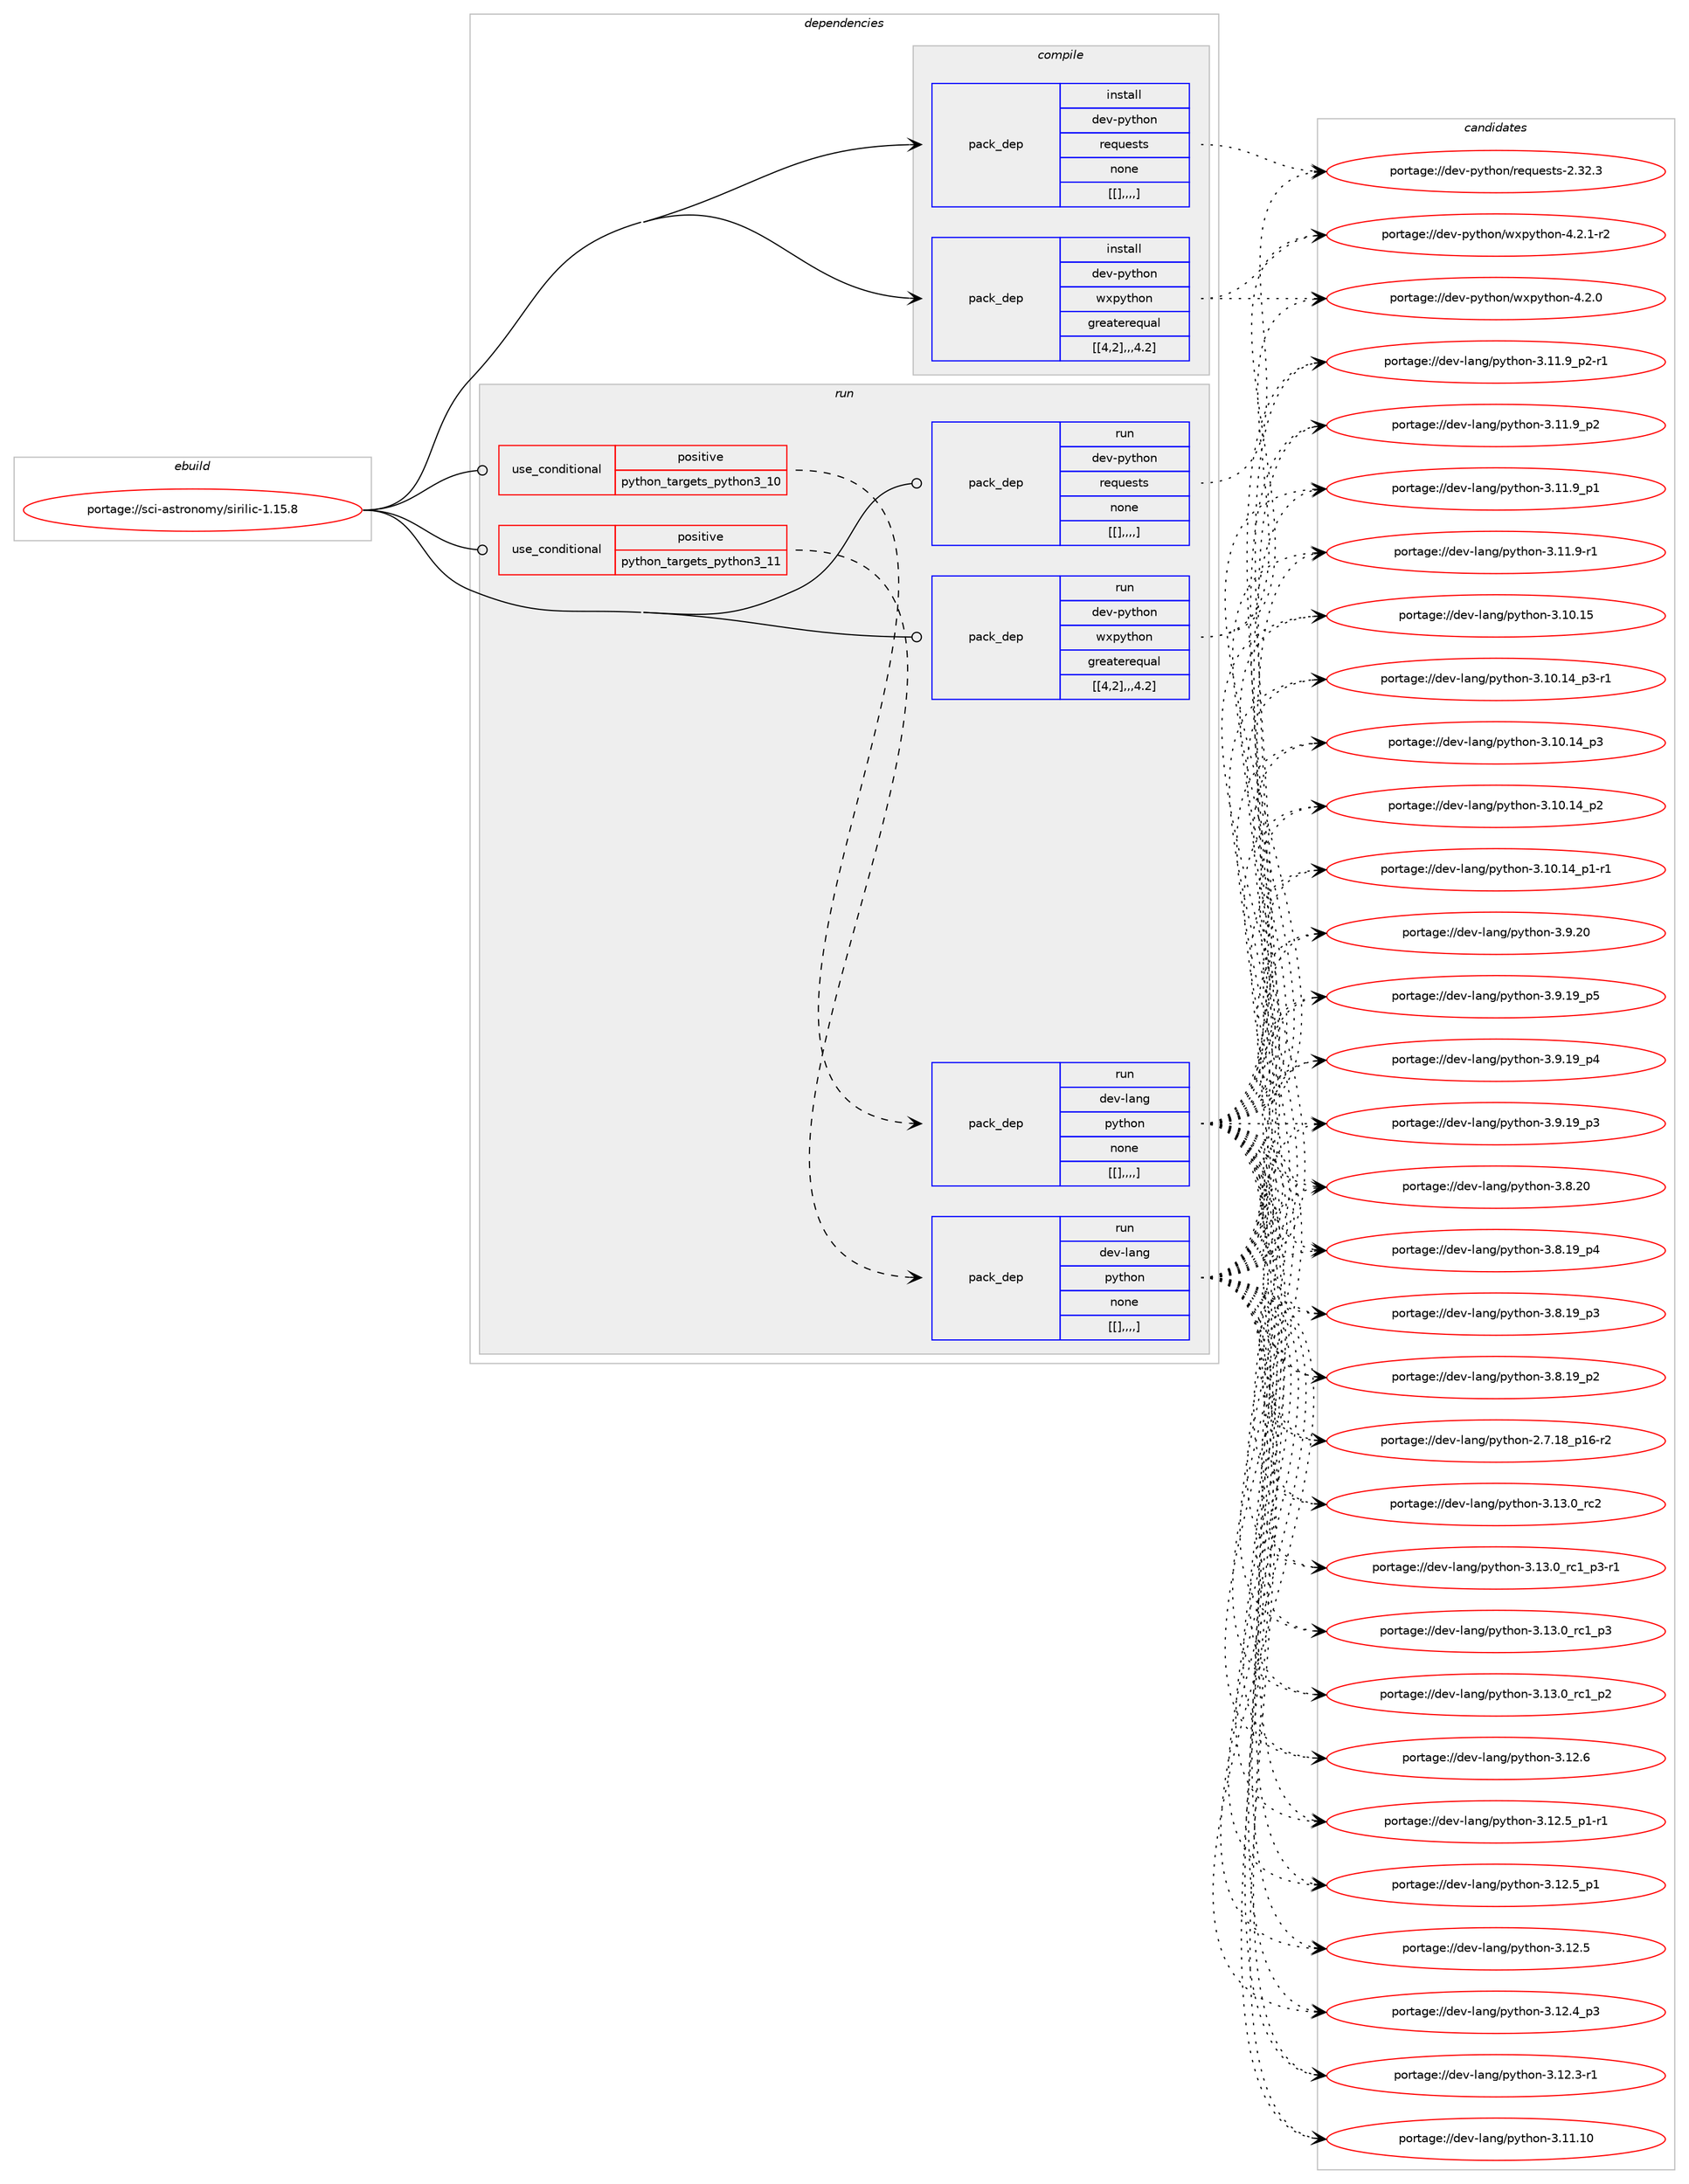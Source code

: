 digraph prolog {

# *************
# Graph options
# *************

newrank=true;
concentrate=true;
compound=true;
graph [rankdir=LR,fontname=Helvetica,fontsize=10,ranksep=1.5];#, ranksep=2.5, nodesep=0.2];
edge  [arrowhead=vee];
node  [fontname=Helvetica,fontsize=10];

# **********
# The ebuild
# **********

subgraph cluster_leftcol {
color=gray;
label=<<i>ebuild</i>>;
id [label="portage://sci-astronomy/sirilic-1.15.8", color=red, width=4, href="../sci-astronomy/sirilic-1.15.8.svg"];
}

# ****************
# The dependencies
# ****************

subgraph cluster_midcol {
color=gray;
label=<<i>dependencies</i>>;
subgraph cluster_compile {
fillcolor="#eeeeee";
style=filled;
label=<<i>compile</i>>;
subgraph pack297270 {
dependency407785 [label=<<TABLE BORDER="0" CELLBORDER="1" CELLSPACING="0" CELLPADDING="4" WIDTH="220"><TR><TD ROWSPAN="6" CELLPADDING="30">pack_dep</TD></TR><TR><TD WIDTH="110">install</TD></TR><TR><TD>dev-python</TD></TR><TR><TD>requests</TD></TR><TR><TD>none</TD></TR><TR><TD>[[],,,,]</TD></TR></TABLE>>, shape=none, color=blue];
}
id:e -> dependency407785:w [weight=20,style="solid",arrowhead="vee"];
subgraph pack297271 {
dependency407786 [label=<<TABLE BORDER="0" CELLBORDER="1" CELLSPACING="0" CELLPADDING="4" WIDTH="220"><TR><TD ROWSPAN="6" CELLPADDING="30">pack_dep</TD></TR><TR><TD WIDTH="110">install</TD></TR><TR><TD>dev-python</TD></TR><TR><TD>wxpython</TD></TR><TR><TD>greaterequal</TD></TR><TR><TD>[[4,2],,,4.2]</TD></TR></TABLE>>, shape=none, color=blue];
}
id:e -> dependency407786:w [weight=20,style="solid",arrowhead="vee"];
}
subgraph cluster_compileandrun {
fillcolor="#eeeeee";
style=filled;
label=<<i>compile and run</i>>;
}
subgraph cluster_run {
fillcolor="#eeeeee";
style=filled;
label=<<i>run</i>>;
subgraph cond107560 {
dependency407787 [label=<<TABLE BORDER="0" CELLBORDER="1" CELLSPACING="0" CELLPADDING="4"><TR><TD ROWSPAN="3" CELLPADDING="10">use_conditional</TD></TR><TR><TD>positive</TD></TR><TR><TD>python_targets_python3_10</TD></TR></TABLE>>, shape=none, color=red];
subgraph pack297272 {
dependency407788 [label=<<TABLE BORDER="0" CELLBORDER="1" CELLSPACING="0" CELLPADDING="4" WIDTH="220"><TR><TD ROWSPAN="6" CELLPADDING="30">pack_dep</TD></TR><TR><TD WIDTH="110">run</TD></TR><TR><TD>dev-lang</TD></TR><TR><TD>python</TD></TR><TR><TD>none</TD></TR><TR><TD>[[],,,,]</TD></TR></TABLE>>, shape=none, color=blue];
}
dependency407787:e -> dependency407788:w [weight=20,style="dashed",arrowhead="vee"];
}
id:e -> dependency407787:w [weight=20,style="solid",arrowhead="odot"];
subgraph cond107561 {
dependency407789 [label=<<TABLE BORDER="0" CELLBORDER="1" CELLSPACING="0" CELLPADDING="4"><TR><TD ROWSPAN="3" CELLPADDING="10">use_conditional</TD></TR><TR><TD>positive</TD></TR><TR><TD>python_targets_python3_11</TD></TR></TABLE>>, shape=none, color=red];
subgraph pack297273 {
dependency407790 [label=<<TABLE BORDER="0" CELLBORDER="1" CELLSPACING="0" CELLPADDING="4" WIDTH="220"><TR><TD ROWSPAN="6" CELLPADDING="30">pack_dep</TD></TR><TR><TD WIDTH="110">run</TD></TR><TR><TD>dev-lang</TD></TR><TR><TD>python</TD></TR><TR><TD>none</TD></TR><TR><TD>[[],,,,]</TD></TR></TABLE>>, shape=none, color=blue];
}
dependency407789:e -> dependency407790:w [weight=20,style="dashed",arrowhead="vee"];
}
id:e -> dependency407789:w [weight=20,style="solid",arrowhead="odot"];
subgraph pack297274 {
dependency407791 [label=<<TABLE BORDER="0" CELLBORDER="1" CELLSPACING="0" CELLPADDING="4" WIDTH="220"><TR><TD ROWSPAN="6" CELLPADDING="30">pack_dep</TD></TR><TR><TD WIDTH="110">run</TD></TR><TR><TD>dev-python</TD></TR><TR><TD>requests</TD></TR><TR><TD>none</TD></TR><TR><TD>[[],,,,]</TD></TR></TABLE>>, shape=none, color=blue];
}
id:e -> dependency407791:w [weight=20,style="solid",arrowhead="odot"];
subgraph pack297275 {
dependency407792 [label=<<TABLE BORDER="0" CELLBORDER="1" CELLSPACING="0" CELLPADDING="4" WIDTH="220"><TR><TD ROWSPAN="6" CELLPADDING="30">pack_dep</TD></TR><TR><TD WIDTH="110">run</TD></TR><TR><TD>dev-python</TD></TR><TR><TD>wxpython</TD></TR><TR><TD>greaterequal</TD></TR><TR><TD>[[4,2],,,4.2]</TD></TR></TABLE>>, shape=none, color=blue];
}
id:e -> dependency407792:w [weight=20,style="solid",arrowhead="odot"];
}
}

# **************
# The candidates
# **************

subgraph cluster_choices {
rank=same;
color=gray;
label=<<i>candidates</i>>;

subgraph choice297270 {
color=black;
nodesep=1;
choice100101118451121211161041111104711410111311710111511611545504651504651 [label="portage://dev-python/requests-2.32.3", color=red, width=4,href="../dev-python/requests-2.32.3.svg"];
dependency407785:e -> choice100101118451121211161041111104711410111311710111511611545504651504651:w [style=dotted,weight="100"];
}
subgraph choice297271 {
color=black;
nodesep=1;
choice10010111845112121116104111110471191201121211161041111104552465046494511450 [label="portage://dev-python/wxpython-4.2.1-r2", color=red, width=4,href="../dev-python/wxpython-4.2.1-r2.svg"];
choice1001011184511212111610411111047119120112121116104111110455246504648 [label="portage://dev-python/wxpython-4.2.0", color=red, width=4,href="../dev-python/wxpython-4.2.0.svg"];
dependency407786:e -> choice10010111845112121116104111110471191201121211161041111104552465046494511450:w [style=dotted,weight="100"];
dependency407786:e -> choice1001011184511212111610411111047119120112121116104111110455246504648:w [style=dotted,weight="100"];
}
subgraph choice297272 {
color=black;
nodesep=1;
choice10010111845108971101034711212111610411111045514649514648951149950 [label="portage://dev-lang/python-3.13.0_rc2", color=red, width=4,href="../dev-lang/python-3.13.0_rc2.svg"];
choice1001011184510897110103471121211161041111104551464951464895114994995112514511449 [label="portage://dev-lang/python-3.13.0_rc1_p3-r1", color=red, width=4,href="../dev-lang/python-3.13.0_rc1_p3-r1.svg"];
choice100101118451089711010347112121116104111110455146495146489511499499511251 [label="portage://dev-lang/python-3.13.0_rc1_p3", color=red, width=4,href="../dev-lang/python-3.13.0_rc1_p3.svg"];
choice100101118451089711010347112121116104111110455146495146489511499499511250 [label="portage://dev-lang/python-3.13.0_rc1_p2", color=red, width=4,href="../dev-lang/python-3.13.0_rc1_p2.svg"];
choice10010111845108971101034711212111610411111045514649504654 [label="portage://dev-lang/python-3.12.6", color=red, width=4,href="../dev-lang/python-3.12.6.svg"];
choice1001011184510897110103471121211161041111104551464950465395112494511449 [label="portage://dev-lang/python-3.12.5_p1-r1", color=red, width=4,href="../dev-lang/python-3.12.5_p1-r1.svg"];
choice100101118451089711010347112121116104111110455146495046539511249 [label="portage://dev-lang/python-3.12.5_p1", color=red, width=4,href="../dev-lang/python-3.12.5_p1.svg"];
choice10010111845108971101034711212111610411111045514649504653 [label="portage://dev-lang/python-3.12.5", color=red, width=4,href="../dev-lang/python-3.12.5.svg"];
choice100101118451089711010347112121116104111110455146495046529511251 [label="portage://dev-lang/python-3.12.4_p3", color=red, width=4,href="../dev-lang/python-3.12.4_p3.svg"];
choice100101118451089711010347112121116104111110455146495046514511449 [label="portage://dev-lang/python-3.12.3-r1", color=red, width=4,href="../dev-lang/python-3.12.3-r1.svg"];
choice1001011184510897110103471121211161041111104551464949464948 [label="portage://dev-lang/python-3.11.10", color=red, width=4,href="../dev-lang/python-3.11.10.svg"];
choice1001011184510897110103471121211161041111104551464949465795112504511449 [label="portage://dev-lang/python-3.11.9_p2-r1", color=red, width=4,href="../dev-lang/python-3.11.9_p2-r1.svg"];
choice100101118451089711010347112121116104111110455146494946579511250 [label="portage://dev-lang/python-3.11.9_p2", color=red, width=4,href="../dev-lang/python-3.11.9_p2.svg"];
choice100101118451089711010347112121116104111110455146494946579511249 [label="portage://dev-lang/python-3.11.9_p1", color=red, width=4,href="../dev-lang/python-3.11.9_p1.svg"];
choice100101118451089711010347112121116104111110455146494946574511449 [label="portage://dev-lang/python-3.11.9-r1", color=red, width=4,href="../dev-lang/python-3.11.9-r1.svg"];
choice1001011184510897110103471121211161041111104551464948464953 [label="portage://dev-lang/python-3.10.15", color=red, width=4,href="../dev-lang/python-3.10.15.svg"];
choice100101118451089711010347112121116104111110455146494846495295112514511449 [label="portage://dev-lang/python-3.10.14_p3-r1", color=red, width=4,href="../dev-lang/python-3.10.14_p3-r1.svg"];
choice10010111845108971101034711212111610411111045514649484649529511251 [label="portage://dev-lang/python-3.10.14_p3", color=red, width=4,href="../dev-lang/python-3.10.14_p3.svg"];
choice10010111845108971101034711212111610411111045514649484649529511250 [label="portage://dev-lang/python-3.10.14_p2", color=red, width=4,href="../dev-lang/python-3.10.14_p2.svg"];
choice100101118451089711010347112121116104111110455146494846495295112494511449 [label="portage://dev-lang/python-3.10.14_p1-r1", color=red, width=4,href="../dev-lang/python-3.10.14_p1-r1.svg"];
choice10010111845108971101034711212111610411111045514657465048 [label="portage://dev-lang/python-3.9.20", color=red, width=4,href="../dev-lang/python-3.9.20.svg"];
choice100101118451089711010347112121116104111110455146574649579511253 [label="portage://dev-lang/python-3.9.19_p5", color=red, width=4,href="../dev-lang/python-3.9.19_p5.svg"];
choice100101118451089711010347112121116104111110455146574649579511252 [label="portage://dev-lang/python-3.9.19_p4", color=red, width=4,href="../dev-lang/python-3.9.19_p4.svg"];
choice100101118451089711010347112121116104111110455146574649579511251 [label="portage://dev-lang/python-3.9.19_p3", color=red, width=4,href="../dev-lang/python-3.9.19_p3.svg"];
choice10010111845108971101034711212111610411111045514656465048 [label="portage://dev-lang/python-3.8.20", color=red, width=4,href="../dev-lang/python-3.8.20.svg"];
choice100101118451089711010347112121116104111110455146564649579511252 [label="portage://dev-lang/python-3.8.19_p4", color=red, width=4,href="../dev-lang/python-3.8.19_p4.svg"];
choice100101118451089711010347112121116104111110455146564649579511251 [label="portage://dev-lang/python-3.8.19_p3", color=red, width=4,href="../dev-lang/python-3.8.19_p3.svg"];
choice100101118451089711010347112121116104111110455146564649579511250 [label="portage://dev-lang/python-3.8.19_p2", color=red, width=4,href="../dev-lang/python-3.8.19_p2.svg"];
choice100101118451089711010347112121116104111110455046554649569511249544511450 [label="portage://dev-lang/python-2.7.18_p16-r2", color=red, width=4,href="../dev-lang/python-2.7.18_p16-r2.svg"];
dependency407788:e -> choice10010111845108971101034711212111610411111045514649514648951149950:w [style=dotted,weight="100"];
dependency407788:e -> choice1001011184510897110103471121211161041111104551464951464895114994995112514511449:w [style=dotted,weight="100"];
dependency407788:e -> choice100101118451089711010347112121116104111110455146495146489511499499511251:w [style=dotted,weight="100"];
dependency407788:e -> choice100101118451089711010347112121116104111110455146495146489511499499511250:w [style=dotted,weight="100"];
dependency407788:e -> choice10010111845108971101034711212111610411111045514649504654:w [style=dotted,weight="100"];
dependency407788:e -> choice1001011184510897110103471121211161041111104551464950465395112494511449:w [style=dotted,weight="100"];
dependency407788:e -> choice100101118451089711010347112121116104111110455146495046539511249:w [style=dotted,weight="100"];
dependency407788:e -> choice10010111845108971101034711212111610411111045514649504653:w [style=dotted,weight="100"];
dependency407788:e -> choice100101118451089711010347112121116104111110455146495046529511251:w [style=dotted,weight="100"];
dependency407788:e -> choice100101118451089711010347112121116104111110455146495046514511449:w [style=dotted,weight="100"];
dependency407788:e -> choice1001011184510897110103471121211161041111104551464949464948:w [style=dotted,weight="100"];
dependency407788:e -> choice1001011184510897110103471121211161041111104551464949465795112504511449:w [style=dotted,weight="100"];
dependency407788:e -> choice100101118451089711010347112121116104111110455146494946579511250:w [style=dotted,weight="100"];
dependency407788:e -> choice100101118451089711010347112121116104111110455146494946579511249:w [style=dotted,weight="100"];
dependency407788:e -> choice100101118451089711010347112121116104111110455146494946574511449:w [style=dotted,weight="100"];
dependency407788:e -> choice1001011184510897110103471121211161041111104551464948464953:w [style=dotted,weight="100"];
dependency407788:e -> choice100101118451089711010347112121116104111110455146494846495295112514511449:w [style=dotted,weight="100"];
dependency407788:e -> choice10010111845108971101034711212111610411111045514649484649529511251:w [style=dotted,weight="100"];
dependency407788:e -> choice10010111845108971101034711212111610411111045514649484649529511250:w [style=dotted,weight="100"];
dependency407788:e -> choice100101118451089711010347112121116104111110455146494846495295112494511449:w [style=dotted,weight="100"];
dependency407788:e -> choice10010111845108971101034711212111610411111045514657465048:w [style=dotted,weight="100"];
dependency407788:e -> choice100101118451089711010347112121116104111110455146574649579511253:w [style=dotted,weight="100"];
dependency407788:e -> choice100101118451089711010347112121116104111110455146574649579511252:w [style=dotted,weight="100"];
dependency407788:e -> choice100101118451089711010347112121116104111110455146574649579511251:w [style=dotted,weight="100"];
dependency407788:e -> choice10010111845108971101034711212111610411111045514656465048:w [style=dotted,weight="100"];
dependency407788:e -> choice100101118451089711010347112121116104111110455146564649579511252:w [style=dotted,weight="100"];
dependency407788:e -> choice100101118451089711010347112121116104111110455146564649579511251:w [style=dotted,weight="100"];
dependency407788:e -> choice100101118451089711010347112121116104111110455146564649579511250:w [style=dotted,weight="100"];
dependency407788:e -> choice100101118451089711010347112121116104111110455046554649569511249544511450:w [style=dotted,weight="100"];
}
subgraph choice297273 {
color=black;
nodesep=1;
choice10010111845108971101034711212111610411111045514649514648951149950 [label="portage://dev-lang/python-3.13.0_rc2", color=red, width=4,href="../dev-lang/python-3.13.0_rc2.svg"];
choice1001011184510897110103471121211161041111104551464951464895114994995112514511449 [label="portage://dev-lang/python-3.13.0_rc1_p3-r1", color=red, width=4,href="../dev-lang/python-3.13.0_rc1_p3-r1.svg"];
choice100101118451089711010347112121116104111110455146495146489511499499511251 [label="portage://dev-lang/python-3.13.0_rc1_p3", color=red, width=4,href="../dev-lang/python-3.13.0_rc1_p3.svg"];
choice100101118451089711010347112121116104111110455146495146489511499499511250 [label="portage://dev-lang/python-3.13.0_rc1_p2", color=red, width=4,href="../dev-lang/python-3.13.0_rc1_p2.svg"];
choice10010111845108971101034711212111610411111045514649504654 [label="portage://dev-lang/python-3.12.6", color=red, width=4,href="../dev-lang/python-3.12.6.svg"];
choice1001011184510897110103471121211161041111104551464950465395112494511449 [label="portage://dev-lang/python-3.12.5_p1-r1", color=red, width=4,href="../dev-lang/python-3.12.5_p1-r1.svg"];
choice100101118451089711010347112121116104111110455146495046539511249 [label="portage://dev-lang/python-3.12.5_p1", color=red, width=4,href="../dev-lang/python-3.12.5_p1.svg"];
choice10010111845108971101034711212111610411111045514649504653 [label="portage://dev-lang/python-3.12.5", color=red, width=4,href="../dev-lang/python-3.12.5.svg"];
choice100101118451089711010347112121116104111110455146495046529511251 [label="portage://dev-lang/python-3.12.4_p3", color=red, width=4,href="../dev-lang/python-3.12.4_p3.svg"];
choice100101118451089711010347112121116104111110455146495046514511449 [label="portage://dev-lang/python-3.12.3-r1", color=red, width=4,href="../dev-lang/python-3.12.3-r1.svg"];
choice1001011184510897110103471121211161041111104551464949464948 [label="portage://dev-lang/python-3.11.10", color=red, width=4,href="../dev-lang/python-3.11.10.svg"];
choice1001011184510897110103471121211161041111104551464949465795112504511449 [label="portage://dev-lang/python-3.11.9_p2-r1", color=red, width=4,href="../dev-lang/python-3.11.9_p2-r1.svg"];
choice100101118451089711010347112121116104111110455146494946579511250 [label="portage://dev-lang/python-3.11.9_p2", color=red, width=4,href="../dev-lang/python-3.11.9_p2.svg"];
choice100101118451089711010347112121116104111110455146494946579511249 [label="portage://dev-lang/python-3.11.9_p1", color=red, width=4,href="../dev-lang/python-3.11.9_p1.svg"];
choice100101118451089711010347112121116104111110455146494946574511449 [label="portage://dev-lang/python-3.11.9-r1", color=red, width=4,href="../dev-lang/python-3.11.9-r1.svg"];
choice1001011184510897110103471121211161041111104551464948464953 [label="portage://dev-lang/python-3.10.15", color=red, width=4,href="../dev-lang/python-3.10.15.svg"];
choice100101118451089711010347112121116104111110455146494846495295112514511449 [label="portage://dev-lang/python-3.10.14_p3-r1", color=red, width=4,href="../dev-lang/python-3.10.14_p3-r1.svg"];
choice10010111845108971101034711212111610411111045514649484649529511251 [label="portage://dev-lang/python-3.10.14_p3", color=red, width=4,href="../dev-lang/python-3.10.14_p3.svg"];
choice10010111845108971101034711212111610411111045514649484649529511250 [label="portage://dev-lang/python-3.10.14_p2", color=red, width=4,href="../dev-lang/python-3.10.14_p2.svg"];
choice100101118451089711010347112121116104111110455146494846495295112494511449 [label="portage://dev-lang/python-3.10.14_p1-r1", color=red, width=4,href="../dev-lang/python-3.10.14_p1-r1.svg"];
choice10010111845108971101034711212111610411111045514657465048 [label="portage://dev-lang/python-3.9.20", color=red, width=4,href="../dev-lang/python-3.9.20.svg"];
choice100101118451089711010347112121116104111110455146574649579511253 [label="portage://dev-lang/python-3.9.19_p5", color=red, width=4,href="../dev-lang/python-3.9.19_p5.svg"];
choice100101118451089711010347112121116104111110455146574649579511252 [label="portage://dev-lang/python-3.9.19_p4", color=red, width=4,href="../dev-lang/python-3.9.19_p4.svg"];
choice100101118451089711010347112121116104111110455146574649579511251 [label="portage://dev-lang/python-3.9.19_p3", color=red, width=4,href="../dev-lang/python-3.9.19_p3.svg"];
choice10010111845108971101034711212111610411111045514656465048 [label="portage://dev-lang/python-3.8.20", color=red, width=4,href="../dev-lang/python-3.8.20.svg"];
choice100101118451089711010347112121116104111110455146564649579511252 [label="portage://dev-lang/python-3.8.19_p4", color=red, width=4,href="../dev-lang/python-3.8.19_p4.svg"];
choice100101118451089711010347112121116104111110455146564649579511251 [label="portage://dev-lang/python-3.8.19_p3", color=red, width=4,href="../dev-lang/python-3.8.19_p3.svg"];
choice100101118451089711010347112121116104111110455146564649579511250 [label="portage://dev-lang/python-3.8.19_p2", color=red, width=4,href="../dev-lang/python-3.8.19_p2.svg"];
choice100101118451089711010347112121116104111110455046554649569511249544511450 [label="portage://dev-lang/python-2.7.18_p16-r2", color=red, width=4,href="../dev-lang/python-2.7.18_p16-r2.svg"];
dependency407790:e -> choice10010111845108971101034711212111610411111045514649514648951149950:w [style=dotted,weight="100"];
dependency407790:e -> choice1001011184510897110103471121211161041111104551464951464895114994995112514511449:w [style=dotted,weight="100"];
dependency407790:e -> choice100101118451089711010347112121116104111110455146495146489511499499511251:w [style=dotted,weight="100"];
dependency407790:e -> choice100101118451089711010347112121116104111110455146495146489511499499511250:w [style=dotted,weight="100"];
dependency407790:e -> choice10010111845108971101034711212111610411111045514649504654:w [style=dotted,weight="100"];
dependency407790:e -> choice1001011184510897110103471121211161041111104551464950465395112494511449:w [style=dotted,weight="100"];
dependency407790:e -> choice100101118451089711010347112121116104111110455146495046539511249:w [style=dotted,weight="100"];
dependency407790:e -> choice10010111845108971101034711212111610411111045514649504653:w [style=dotted,weight="100"];
dependency407790:e -> choice100101118451089711010347112121116104111110455146495046529511251:w [style=dotted,weight="100"];
dependency407790:e -> choice100101118451089711010347112121116104111110455146495046514511449:w [style=dotted,weight="100"];
dependency407790:e -> choice1001011184510897110103471121211161041111104551464949464948:w [style=dotted,weight="100"];
dependency407790:e -> choice1001011184510897110103471121211161041111104551464949465795112504511449:w [style=dotted,weight="100"];
dependency407790:e -> choice100101118451089711010347112121116104111110455146494946579511250:w [style=dotted,weight="100"];
dependency407790:e -> choice100101118451089711010347112121116104111110455146494946579511249:w [style=dotted,weight="100"];
dependency407790:e -> choice100101118451089711010347112121116104111110455146494946574511449:w [style=dotted,weight="100"];
dependency407790:e -> choice1001011184510897110103471121211161041111104551464948464953:w [style=dotted,weight="100"];
dependency407790:e -> choice100101118451089711010347112121116104111110455146494846495295112514511449:w [style=dotted,weight="100"];
dependency407790:e -> choice10010111845108971101034711212111610411111045514649484649529511251:w [style=dotted,weight="100"];
dependency407790:e -> choice10010111845108971101034711212111610411111045514649484649529511250:w [style=dotted,weight="100"];
dependency407790:e -> choice100101118451089711010347112121116104111110455146494846495295112494511449:w [style=dotted,weight="100"];
dependency407790:e -> choice10010111845108971101034711212111610411111045514657465048:w [style=dotted,weight="100"];
dependency407790:e -> choice100101118451089711010347112121116104111110455146574649579511253:w [style=dotted,weight="100"];
dependency407790:e -> choice100101118451089711010347112121116104111110455146574649579511252:w [style=dotted,weight="100"];
dependency407790:e -> choice100101118451089711010347112121116104111110455146574649579511251:w [style=dotted,weight="100"];
dependency407790:e -> choice10010111845108971101034711212111610411111045514656465048:w [style=dotted,weight="100"];
dependency407790:e -> choice100101118451089711010347112121116104111110455146564649579511252:w [style=dotted,weight="100"];
dependency407790:e -> choice100101118451089711010347112121116104111110455146564649579511251:w [style=dotted,weight="100"];
dependency407790:e -> choice100101118451089711010347112121116104111110455146564649579511250:w [style=dotted,weight="100"];
dependency407790:e -> choice100101118451089711010347112121116104111110455046554649569511249544511450:w [style=dotted,weight="100"];
}
subgraph choice297274 {
color=black;
nodesep=1;
choice100101118451121211161041111104711410111311710111511611545504651504651 [label="portage://dev-python/requests-2.32.3", color=red, width=4,href="../dev-python/requests-2.32.3.svg"];
dependency407791:e -> choice100101118451121211161041111104711410111311710111511611545504651504651:w [style=dotted,weight="100"];
}
subgraph choice297275 {
color=black;
nodesep=1;
choice10010111845112121116104111110471191201121211161041111104552465046494511450 [label="portage://dev-python/wxpython-4.2.1-r2", color=red, width=4,href="../dev-python/wxpython-4.2.1-r2.svg"];
choice1001011184511212111610411111047119120112121116104111110455246504648 [label="portage://dev-python/wxpython-4.2.0", color=red, width=4,href="../dev-python/wxpython-4.2.0.svg"];
dependency407792:e -> choice10010111845112121116104111110471191201121211161041111104552465046494511450:w [style=dotted,weight="100"];
dependency407792:e -> choice1001011184511212111610411111047119120112121116104111110455246504648:w [style=dotted,weight="100"];
}
}

}
